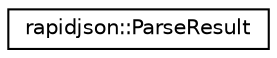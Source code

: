 digraph "Graphical Class Hierarchy"
{
 // INTERACTIVE_SVG=YES
 // LATEX_PDF_SIZE
  edge [fontname="Helvetica",fontsize="10",labelfontname="Helvetica",labelfontsize="10"];
  node [fontname="Helvetica",fontsize="10",shape=record];
  rankdir="LR";
  Node0 [label="rapidjson::ParseResult",height=0.2,width=0.4,color="black", fillcolor="white", style="filled",URL="$structrapidjson_1_1_parse_result.html",tooltip="Result of parsing (wraps ParseErrorCode)"];
}
